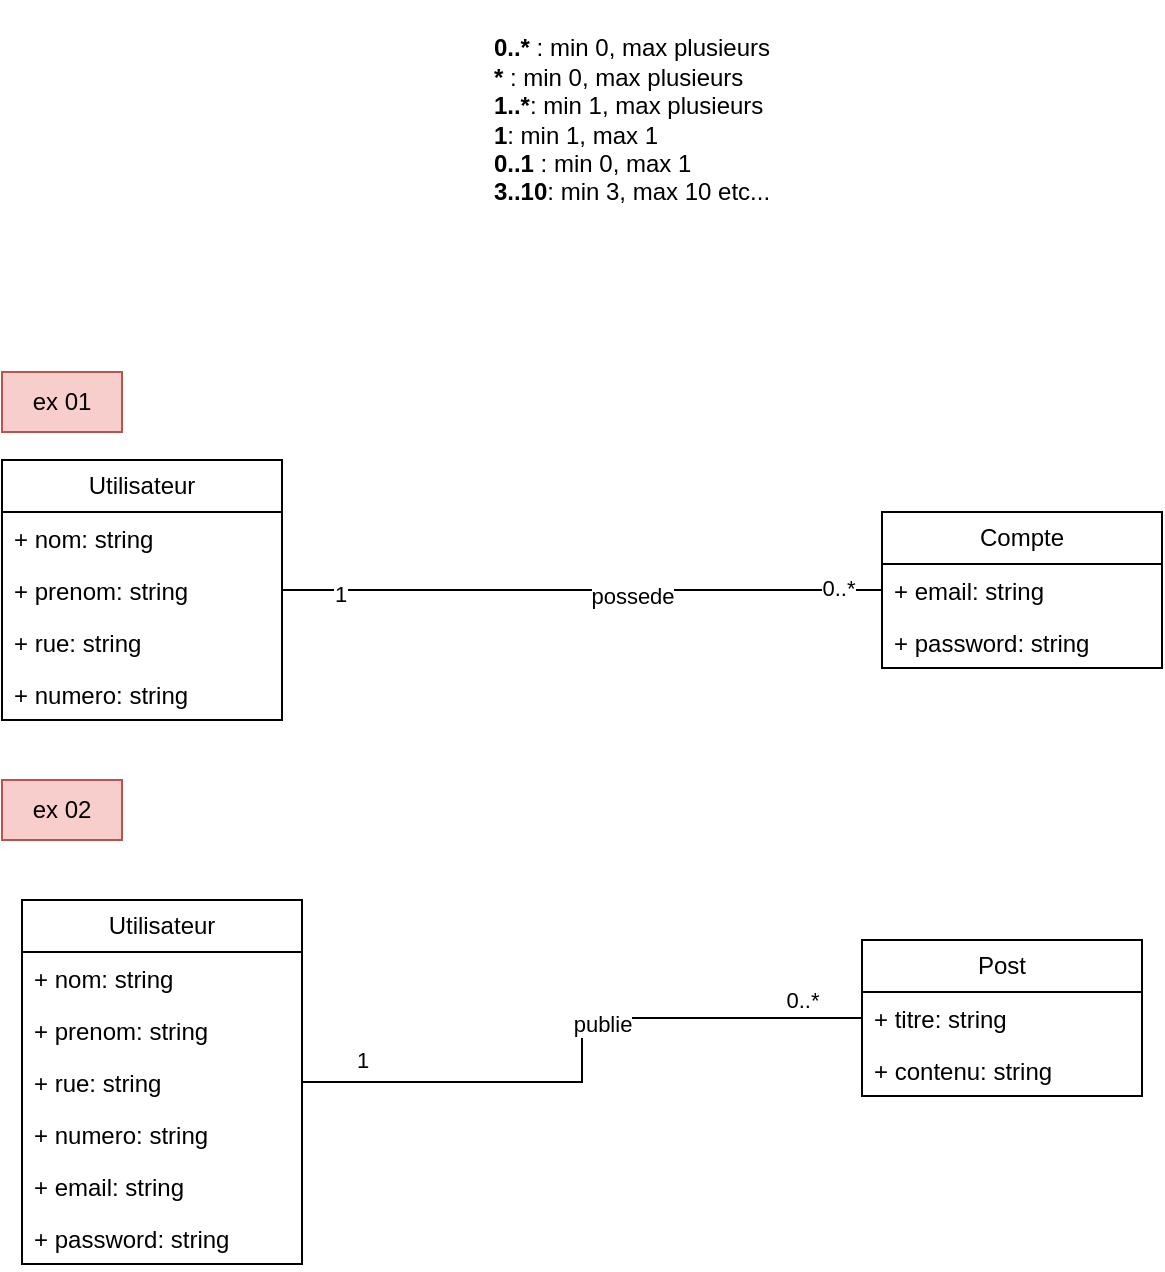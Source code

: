 <mxfile version="21.5.1" type="device">
  <diagram name="Page-1" id="bDIsv1dqut2py1yoNFhH">
    <mxGraphModel dx="714" dy="418" grid="1" gridSize="10" guides="1" tooltips="1" connect="1" arrows="1" fold="1" page="1" pageScale="1" pageWidth="850" pageHeight="1100" math="0" shadow="0">
      <root>
        <mxCell id="0" />
        <mxCell id="1" parent="0" />
        <mxCell id="76a71c4NiP81JSsi_y-C-14" style="edgeStyle=orthogonalEdgeStyle;rounded=0;orthogonalLoop=1;jettySize=auto;html=1;endArrow=none;endFill=0;" edge="1" parent="1" source="76a71c4NiP81JSsi_y-C-1" target="76a71c4NiP81JSsi_y-C-6">
          <mxGeometry relative="1" as="geometry" />
        </mxCell>
        <mxCell id="76a71c4NiP81JSsi_y-C-15" value="possede" style="edgeLabel;html=1;align=center;verticalAlign=middle;resizable=0;points=[];" vertex="1" connectable="0" parent="76a71c4NiP81JSsi_y-C-14">
          <mxGeometry x="0.168" y="-3" relative="1" as="geometry">
            <mxPoint as="offset" />
          </mxGeometry>
        </mxCell>
        <mxCell id="76a71c4NiP81JSsi_y-C-19" value="0..*" style="edgeLabel;html=1;align=center;verticalAlign=middle;resizable=0;points=[];" vertex="1" connectable="0" parent="76a71c4NiP81JSsi_y-C-14">
          <mxGeometry x="0.849" y="1" relative="1" as="geometry">
            <mxPoint as="offset" />
          </mxGeometry>
        </mxCell>
        <mxCell id="76a71c4NiP81JSsi_y-C-20" value="1" style="edgeLabel;html=1;align=center;verticalAlign=middle;resizable=0;points=[];" vertex="1" connectable="0" parent="76a71c4NiP81JSsi_y-C-14">
          <mxGeometry x="-0.925" y="-2" relative="1" as="geometry">
            <mxPoint x="18" as="offset" />
          </mxGeometry>
        </mxCell>
        <mxCell id="76a71c4NiP81JSsi_y-C-1" value="Utilisateur" style="swimlane;fontStyle=0;childLayout=stackLayout;horizontal=1;startSize=26;fillColor=none;horizontalStack=0;resizeParent=1;resizeParentMax=0;resizeLast=0;collapsible=1;marginBottom=0;whiteSpace=wrap;html=1;" vertex="1" parent="1">
          <mxGeometry x="120" y="330" width="140" height="130" as="geometry" />
        </mxCell>
        <mxCell id="76a71c4NiP81JSsi_y-C-2" value="+ nom: string" style="text;strokeColor=none;fillColor=none;align=left;verticalAlign=top;spacingLeft=4;spacingRight=4;overflow=hidden;rotatable=0;points=[[0,0.5],[1,0.5]];portConstraint=eastwest;whiteSpace=wrap;html=1;" vertex="1" parent="76a71c4NiP81JSsi_y-C-1">
          <mxGeometry y="26" width="140" height="26" as="geometry" />
        </mxCell>
        <mxCell id="76a71c4NiP81JSsi_y-C-3" value="+ prenom: string" style="text;strokeColor=none;fillColor=none;align=left;verticalAlign=top;spacingLeft=4;spacingRight=4;overflow=hidden;rotatable=0;points=[[0,0.5],[1,0.5]];portConstraint=eastwest;whiteSpace=wrap;html=1;" vertex="1" parent="76a71c4NiP81JSsi_y-C-1">
          <mxGeometry y="52" width="140" height="26" as="geometry" />
        </mxCell>
        <mxCell id="76a71c4NiP81JSsi_y-C-4" value="+ rue: string" style="text;strokeColor=none;fillColor=none;align=left;verticalAlign=top;spacingLeft=4;spacingRight=4;overflow=hidden;rotatable=0;points=[[0,0.5],[1,0.5]];portConstraint=eastwest;whiteSpace=wrap;html=1;" vertex="1" parent="76a71c4NiP81JSsi_y-C-1">
          <mxGeometry y="78" width="140" height="26" as="geometry" />
        </mxCell>
        <mxCell id="76a71c4NiP81JSsi_y-C-5" value="+ numero: string" style="text;strokeColor=none;fillColor=none;align=left;verticalAlign=top;spacingLeft=4;spacingRight=4;overflow=hidden;rotatable=0;points=[[0,0.5],[1,0.5]];portConstraint=eastwest;whiteSpace=wrap;html=1;" vertex="1" parent="76a71c4NiP81JSsi_y-C-1">
          <mxGeometry y="104" width="140" height="26" as="geometry" />
        </mxCell>
        <mxCell id="76a71c4NiP81JSsi_y-C-6" value="Compte" style="swimlane;fontStyle=0;childLayout=stackLayout;horizontal=1;startSize=26;fillColor=none;horizontalStack=0;resizeParent=1;resizeParentMax=0;resizeLast=0;collapsible=1;marginBottom=0;whiteSpace=wrap;html=1;" vertex="1" parent="1">
          <mxGeometry x="560" y="356" width="140" height="78" as="geometry" />
        </mxCell>
        <mxCell id="76a71c4NiP81JSsi_y-C-7" value="+ email: string" style="text;strokeColor=none;fillColor=none;align=left;verticalAlign=top;spacingLeft=4;spacingRight=4;overflow=hidden;rotatable=0;points=[[0,0.5],[1,0.5]];portConstraint=eastwest;whiteSpace=wrap;html=1;" vertex="1" parent="76a71c4NiP81JSsi_y-C-6">
          <mxGeometry y="26" width="140" height="26" as="geometry" />
        </mxCell>
        <mxCell id="76a71c4NiP81JSsi_y-C-8" value="+ password: string" style="text;strokeColor=none;fillColor=none;align=left;verticalAlign=top;spacingLeft=4;spacingRight=4;overflow=hidden;rotatable=0;points=[[0,0.5],[1,0.5]];portConstraint=eastwest;whiteSpace=wrap;html=1;" vertex="1" parent="76a71c4NiP81JSsi_y-C-6">
          <mxGeometry y="52" width="140" height="26" as="geometry" />
        </mxCell>
        <mxCell id="76a71c4NiP81JSsi_y-C-18" value="&lt;div style=&quot;text-align: left;&quot;&gt;&lt;span style=&quot;background-color: initial;&quot;&gt;&lt;b&gt;0..*&lt;/b&gt; : min 0, max plusieurs&lt;/span&gt;&lt;/div&gt;&lt;div style=&quot;text-align: left;&quot;&gt;&lt;span style=&quot;background-color: initial;&quot;&gt;&lt;b&gt;*&lt;/b&gt; : min 0, max plusieurs&lt;/span&gt;&lt;/div&gt;&lt;div style=&quot;text-align: left;&quot;&gt;&lt;span style=&quot;background-color: initial;&quot;&gt;&lt;b&gt;1..*&lt;/b&gt;: min 1, max plusieurs&lt;/span&gt;&lt;/div&gt;&lt;div style=&quot;text-align: left;&quot;&gt;&lt;span style=&quot;background-color: initial;&quot;&gt;&lt;b&gt;1&lt;/b&gt;: min 1, max 1&lt;/span&gt;&lt;/div&gt;&lt;div style=&quot;text-align: left;&quot;&gt;&lt;b&gt;0..1&lt;/b&gt; : min 0, max 1&lt;/div&gt;&lt;div style=&quot;text-align: left;&quot;&gt;&lt;b&gt;3..10&lt;/b&gt;: min 3, max 10 etc...&lt;/div&gt;" style="text;html=1;strokeColor=none;fillColor=none;align=center;verticalAlign=middle;whiteSpace=wrap;rounded=0;" vertex="1" parent="1">
          <mxGeometry x="290" y="100" width="290" height="120" as="geometry" />
        </mxCell>
        <mxCell id="76a71c4NiP81JSsi_y-C-21" value="ex 01" style="text;html=1;strokeColor=#b85450;fillColor=#f8cecc;align=center;verticalAlign=middle;whiteSpace=wrap;rounded=0;" vertex="1" parent="1">
          <mxGeometry x="120" y="286" width="60" height="30" as="geometry" />
        </mxCell>
        <mxCell id="76a71c4NiP81JSsi_y-C-22" value="ex 02" style="text;html=1;strokeColor=#b85450;fillColor=#f8cecc;align=center;verticalAlign=middle;whiteSpace=wrap;rounded=0;" vertex="1" parent="1">
          <mxGeometry x="120" y="490" width="60" height="30" as="geometry" />
        </mxCell>
        <mxCell id="76a71c4NiP81JSsi_y-C-23" style="edgeStyle=orthogonalEdgeStyle;rounded=0;orthogonalLoop=1;jettySize=auto;html=1;endArrow=none;endFill=0;" edge="1" parent="1" source="76a71c4NiP81JSsi_y-C-27" target="76a71c4NiP81JSsi_y-C-32">
          <mxGeometry relative="1" as="geometry" />
        </mxCell>
        <mxCell id="76a71c4NiP81JSsi_y-C-24" value="publie" style="edgeLabel;html=1;align=center;verticalAlign=middle;resizable=0;points=[];" vertex="1" connectable="0" parent="76a71c4NiP81JSsi_y-C-23">
          <mxGeometry x="0.168" y="-3" relative="1" as="geometry">
            <mxPoint as="offset" />
          </mxGeometry>
        </mxCell>
        <mxCell id="76a71c4NiP81JSsi_y-C-25" value="0..*" style="edgeLabel;html=1;align=center;verticalAlign=middle;resizable=0;points=[];" vertex="1" connectable="0" parent="76a71c4NiP81JSsi_y-C-23">
          <mxGeometry x="0.849" y="1" relative="1" as="geometry">
            <mxPoint x="-7" y="-8" as="offset" />
          </mxGeometry>
        </mxCell>
        <mxCell id="76a71c4NiP81JSsi_y-C-26" value="1" style="edgeLabel;html=1;align=center;verticalAlign=middle;resizable=0;points=[];" vertex="1" connectable="0" parent="76a71c4NiP81JSsi_y-C-23">
          <mxGeometry x="-0.925" y="-2" relative="1" as="geometry">
            <mxPoint x="18" y="-13" as="offset" />
          </mxGeometry>
        </mxCell>
        <mxCell id="76a71c4NiP81JSsi_y-C-27" value="Utilisateur" style="swimlane;fontStyle=0;childLayout=stackLayout;horizontal=1;startSize=26;fillColor=none;horizontalStack=0;resizeParent=1;resizeParentMax=0;resizeLast=0;collapsible=1;marginBottom=0;whiteSpace=wrap;html=1;" vertex="1" parent="1">
          <mxGeometry x="130" y="550" width="140" height="182" as="geometry" />
        </mxCell>
        <mxCell id="76a71c4NiP81JSsi_y-C-28" value="+ nom: string" style="text;strokeColor=none;fillColor=none;align=left;verticalAlign=top;spacingLeft=4;spacingRight=4;overflow=hidden;rotatable=0;points=[[0,0.5],[1,0.5]];portConstraint=eastwest;whiteSpace=wrap;html=1;" vertex="1" parent="76a71c4NiP81JSsi_y-C-27">
          <mxGeometry y="26" width="140" height="26" as="geometry" />
        </mxCell>
        <mxCell id="76a71c4NiP81JSsi_y-C-29" value="+ prenom: string" style="text;strokeColor=none;fillColor=none;align=left;verticalAlign=top;spacingLeft=4;spacingRight=4;overflow=hidden;rotatable=0;points=[[0,0.5],[1,0.5]];portConstraint=eastwest;whiteSpace=wrap;html=1;" vertex="1" parent="76a71c4NiP81JSsi_y-C-27">
          <mxGeometry y="52" width="140" height="26" as="geometry" />
        </mxCell>
        <mxCell id="76a71c4NiP81JSsi_y-C-30" value="+ rue: string" style="text;strokeColor=none;fillColor=none;align=left;verticalAlign=top;spacingLeft=4;spacingRight=4;overflow=hidden;rotatable=0;points=[[0,0.5],[1,0.5]];portConstraint=eastwest;whiteSpace=wrap;html=1;" vertex="1" parent="76a71c4NiP81JSsi_y-C-27">
          <mxGeometry y="78" width="140" height="26" as="geometry" />
        </mxCell>
        <mxCell id="76a71c4NiP81JSsi_y-C-31" value="+ numero: string" style="text;strokeColor=none;fillColor=none;align=left;verticalAlign=top;spacingLeft=4;spacingRight=4;overflow=hidden;rotatable=0;points=[[0,0.5],[1,0.5]];portConstraint=eastwest;whiteSpace=wrap;html=1;" vertex="1" parent="76a71c4NiP81JSsi_y-C-27">
          <mxGeometry y="104" width="140" height="26" as="geometry" />
        </mxCell>
        <mxCell id="76a71c4NiP81JSsi_y-C-35" value="+ email: string" style="text;strokeColor=none;fillColor=none;align=left;verticalAlign=top;spacingLeft=4;spacingRight=4;overflow=hidden;rotatable=0;points=[[0,0.5],[1,0.5]];portConstraint=eastwest;whiteSpace=wrap;html=1;" vertex="1" parent="76a71c4NiP81JSsi_y-C-27">
          <mxGeometry y="130" width="140" height="26" as="geometry" />
        </mxCell>
        <mxCell id="76a71c4NiP81JSsi_y-C-36" value="+ password: string" style="text;strokeColor=none;fillColor=none;align=left;verticalAlign=top;spacingLeft=4;spacingRight=4;overflow=hidden;rotatable=0;points=[[0,0.5],[1,0.5]];portConstraint=eastwest;whiteSpace=wrap;html=1;" vertex="1" parent="76a71c4NiP81JSsi_y-C-27">
          <mxGeometry y="156" width="140" height="26" as="geometry" />
        </mxCell>
        <mxCell id="76a71c4NiP81JSsi_y-C-32" value="Post" style="swimlane;fontStyle=0;childLayout=stackLayout;horizontal=1;startSize=26;fillColor=none;horizontalStack=0;resizeParent=1;resizeParentMax=0;resizeLast=0;collapsible=1;marginBottom=0;whiteSpace=wrap;html=1;" vertex="1" parent="1">
          <mxGeometry x="550" y="570" width="140" height="78" as="geometry" />
        </mxCell>
        <mxCell id="76a71c4NiP81JSsi_y-C-33" value="+ titre: string" style="text;strokeColor=none;fillColor=none;align=left;verticalAlign=top;spacingLeft=4;spacingRight=4;overflow=hidden;rotatable=0;points=[[0,0.5],[1,0.5]];portConstraint=eastwest;whiteSpace=wrap;html=1;" vertex="1" parent="76a71c4NiP81JSsi_y-C-32">
          <mxGeometry y="26" width="140" height="26" as="geometry" />
        </mxCell>
        <mxCell id="76a71c4NiP81JSsi_y-C-34" value="+ contenu: string" style="text;strokeColor=none;fillColor=none;align=left;verticalAlign=top;spacingLeft=4;spacingRight=4;overflow=hidden;rotatable=0;points=[[0,0.5],[1,0.5]];portConstraint=eastwest;whiteSpace=wrap;html=1;" vertex="1" parent="76a71c4NiP81JSsi_y-C-32">
          <mxGeometry y="52" width="140" height="26" as="geometry" />
        </mxCell>
      </root>
    </mxGraphModel>
  </diagram>
</mxfile>
